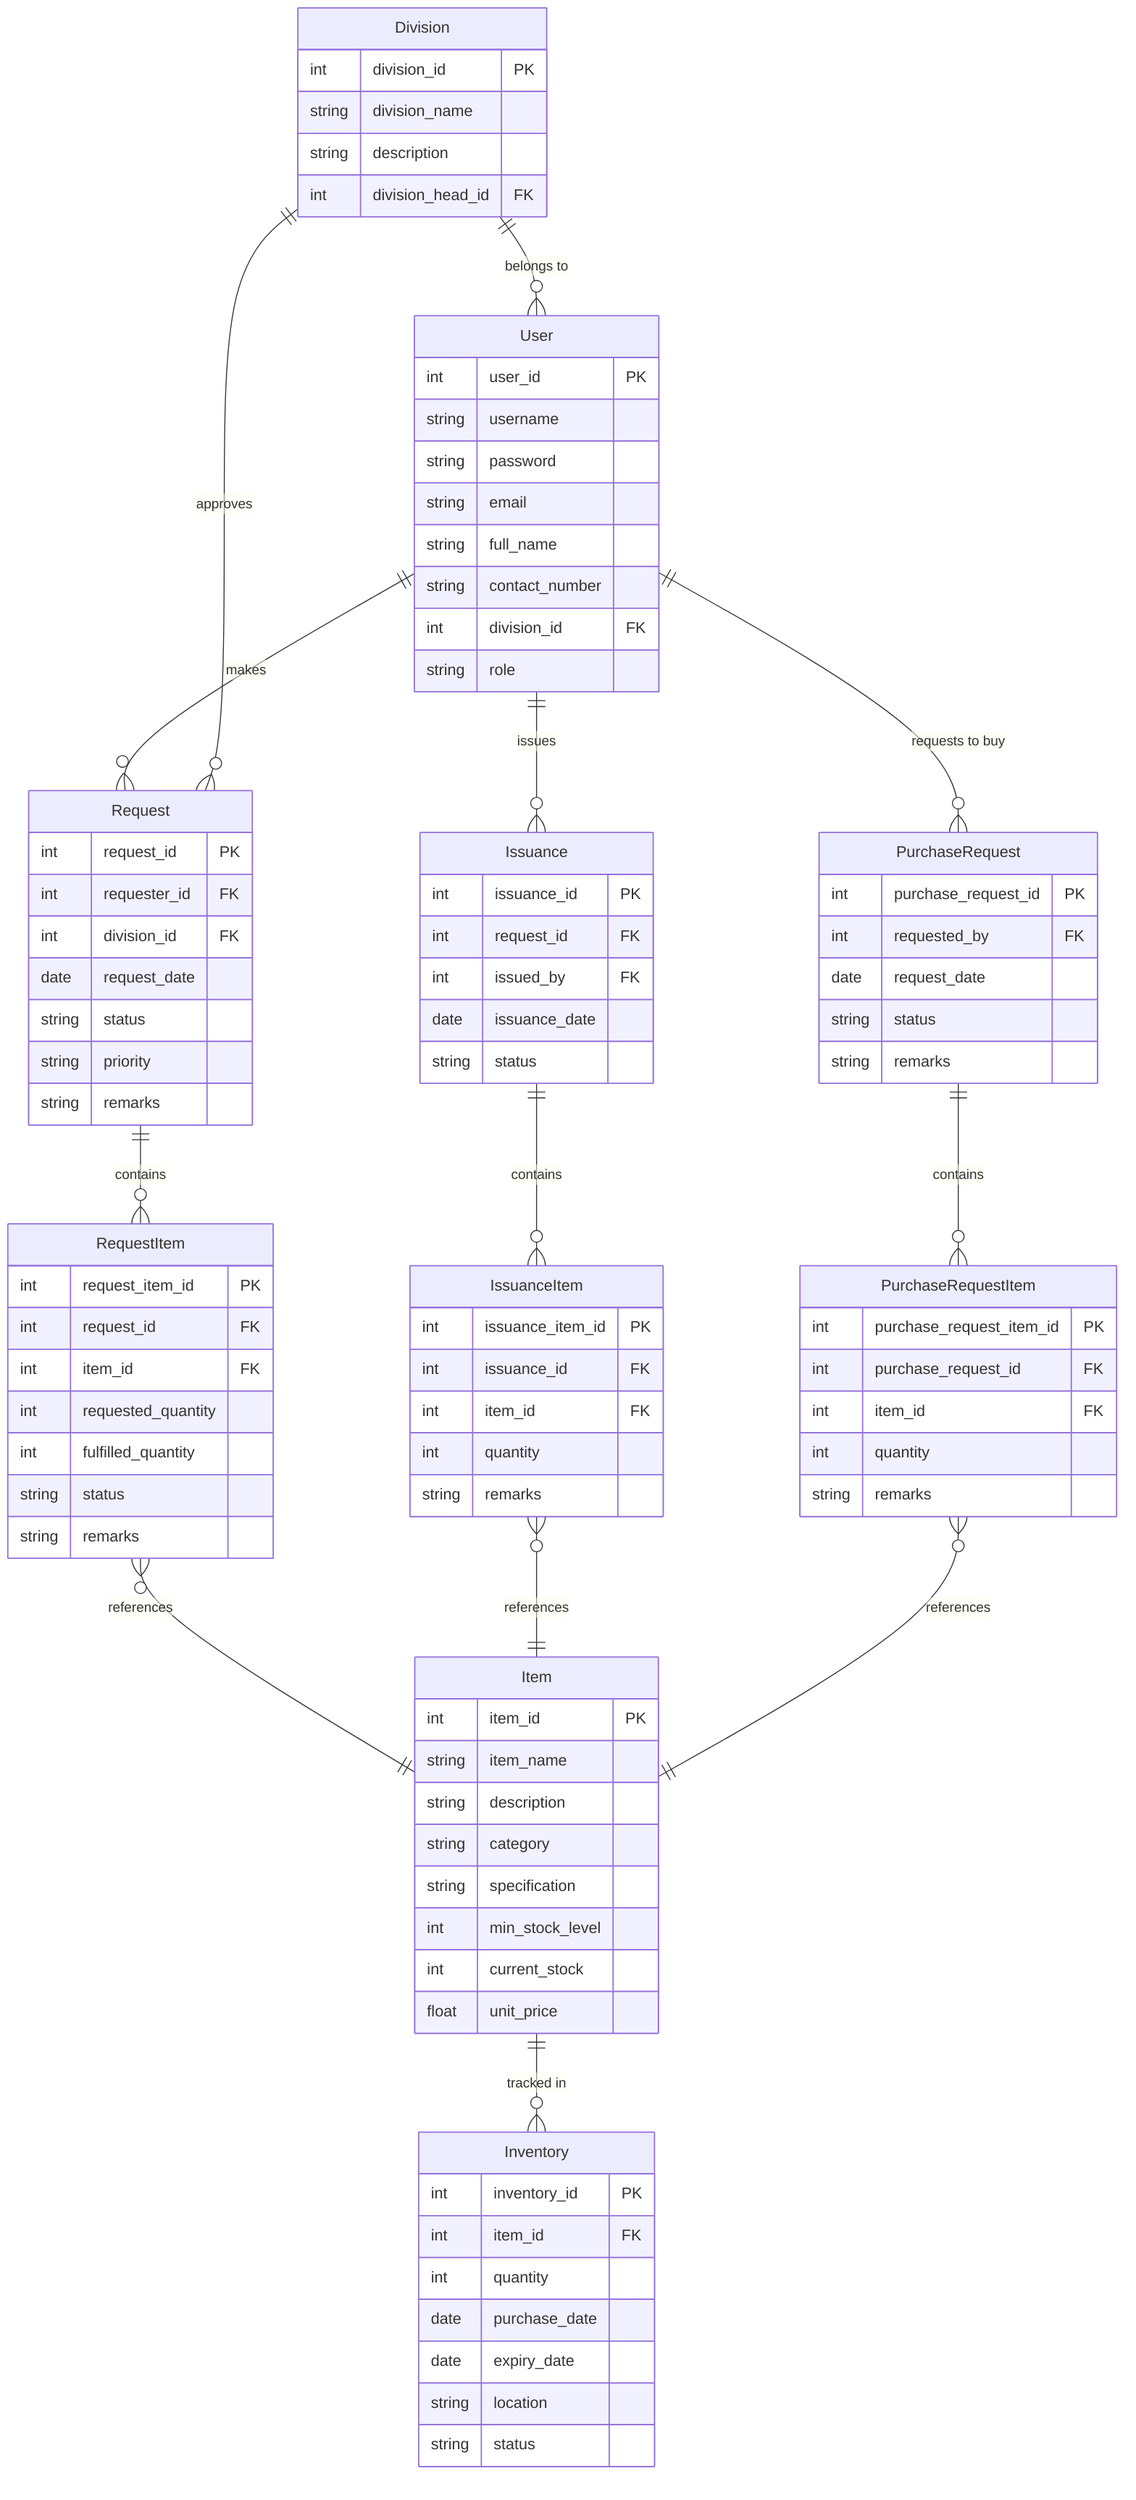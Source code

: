 erDiagram
    User {
        int user_id PK
        string username
        string password
        string email
        string full_name
        string contact_number
        int division_id FK
        string role
    }
    
    Division {
        int division_id PK
        string division_name
        string description
        int division_head_id FK
    }
    
    Item {
        int item_id PK
        string item_name
        string description
        string category
        string specification
        int min_stock_level
        int current_stock
        float unit_price
    }
    
    Inventory {
        int inventory_id PK
        int item_id FK
        int quantity
        date purchase_date
        date expiry_date
        string location
        string status
    }
    
    Request {
        int request_id PK
        int requester_id FK
        int division_id FK
        date request_date
        string status
        string priority
        string remarks
    }
    
    RequestItem {
        int request_item_id PK
        int request_id FK
        int item_id FK
        int requested_quantity
        int fulfilled_quantity
        string status
        string remarks
    }
    
    Issuance {
        int issuance_id PK
        int request_id FK
        int issued_by FK
        date issuance_date
        string status
    }
    
    IssuanceItem {
        int issuance_item_id PK
        int issuance_id FK
        int item_id FK
        int quantity
        string remarks
    }
    
    PurchaseRequest {
        int purchase_request_id PK
        int requested_by FK
        date request_date
        string status
        string remarks
    }
    
    PurchaseRequestItem {
        int purchase_request_item_id PK
        int purchase_request_id FK
        int item_id FK
        int quantity
        string remarks
    }
    
    User ||--o{ Request : "makes"
    User ||--o{ Issuance : "issues"
    User ||--o{ PurchaseRequest : "requests to buy"
    Division ||--o{ User : "belongs to"
    Division ||--o{ Request : "approves"
    
    Request ||--o{ RequestItem : "contains"
    RequestItem }o--|| Item : "references"
    
    Issuance ||--o{ IssuanceItem : "contains"
    IssuanceItem }o--|| Item : "references"
    
    PurchaseRequest ||--o{ PurchaseRequestItem : "contains"
    PurchaseRequestItem }o--|| Item : "references"
    
    Item ||--o{ Inventory : "tracked in"
